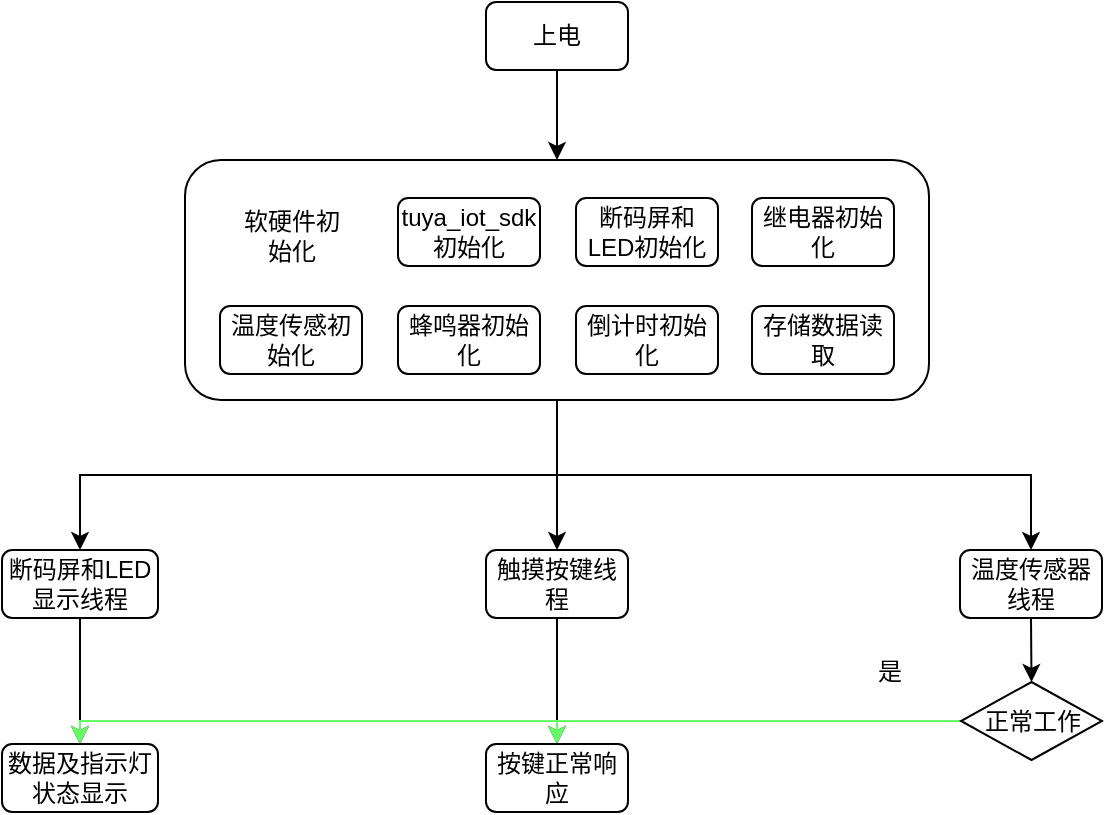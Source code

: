 <mxfile version="16.1.0" type="github">
  <diagram id="3BnJx1z64_xSoNDAaUZk" name="Page-1">
    <mxGraphModel dx="782" dy="402" grid="0" gridSize="10" guides="1" tooltips="1" connect="1" arrows="1" fold="1" page="1" pageScale="1" pageWidth="827" pageHeight="1169" math="0" shadow="0">
      <root>
        <mxCell id="0" />
        <mxCell id="1" parent="0" />
        <mxCell id="YotC0mz9Mo86BZKjXIZa-32" style="edgeStyle=orthogonalEdgeStyle;rounded=0;orthogonalLoop=1;jettySize=auto;html=1;exitX=0.5;exitY=1;exitDx=0;exitDy=0;entryX=0.5;entryY=0;entryDx=0;entryDy=0;" edge="1" parent="1" source="YotC0mz9Mo86BZKjXIZa-1" target="YotC0mz9Mo86BZKjXIZa-31">
          <mxGeometry relative="1" as="geometry" />
        </mxCell>
        <mxCell id="YotC0mz9Mo86BZKjXIZa-1" value="上电" style="rounded=1;whiteSpace=wrap;html=1;" vertex="1" parent="1">
          <mxGeometry x="357" y="85" width="71" height="34" as="geometry" />
        </mxCell>
        <mxCell id="YotC0mz9Mo86BZKjXIZa-2" value="存储数据读取" style="rounded=1;whiteSpace=wrap;html=1;" vertex="1" parent="1">
          <mxGeometry x="490" y="237" width="71" height="34" as="geometry" />
        </mxCell>
        <mxCell id="YotC0mz9Mo86BZKjXIZa-3" value="继电器初始化" style="rounded=1;whiteSpace=wrap;html=1;" vertex="1" parent="1">
          <mxGeometry x="490" y="183" width="71" height="34" as="geometry" />
        </mxCell>
        <mxCell id="YotC0mz9Mo86BZKjXIZa-4" value="断码屏和LED初始化" style="rounded=1;whiteSpace=wrap;html=1;" vertex="1" parent="1">
          <mxGeometry x="402" y="183" width="71" height="34" as="geometry" />
        </mxCell>
        <mxCell id="YotC0mz9Mo86BZKjXIZa-5" value="温度传感初始化" style="rounded=1;whiteSpace=wrap;html=1;" vertex="1" parent="1">
          <mxGeometry x="224" y="237" width="71" height="34" as="geometry" />
        </mxCell>
        <mxCell id="YotC0mz9Mo86BZKjXIZa-6" value="蜂鸣器初始化" style="rounded=1;whiteSpace=wrap;html=1;" vertex="1" parent="1">
          <mxGeometry x="313" y="237" width="71" height="34" as="geometry" />
        </mxCell>
        <mxCell id="YotC0mz9Mo86BZKjXIZa-7" value="倒计时初始化" style="rounded=1;whiteSpace=wrap;html=1;" vertex="1" parent="1">
          <mxGeometry x="402" y="237" width="71" height="34" as="geometry" />
        </mxCell>
        <mxCell id="YotC0mz9Mo86BZKjXIZa-9" value="tuya_iot_sdk初始化" style="rounded=1;whiteSpace=wrap;html=1;" vertex="1" parent="1">
          <mxGeometry x="313" y="183" width="71" height="34" as="geometry" />
        </mxCell>
        <mxCell id="YotC0mz9Mo86BZKjXIZa-41" style="edgeStyle=orthogonalEdgeStyle;rounded=0;orthogonalLoop=1;jettySize=auto;html=1;exitX=0.5;exitY=1;exitDx=0;exitDy=0;entryX=0.5;entryY=0;entryDx=0;entryDy=0;" edge="1" parent="1" source="YotC0mz9Mo86BZKjXIZa-10" target="YotC0mz9Mo86BZKjXIZa-40">
          <mxGeometry relative="1" as="geometry" />
        </mxCell>
        <mxCell id="YotC0mz9Mo86BZKjXIZa-10" value="断码屏和LED显示线程" style="rounded=1;whiteSpace=wrap;html=1;" vertex="1" parent="1">
          <mxGeometry x="115" y="359" width="78" height="34" as="geometry" />
        </mxCell>
        <mxCell id="YotC0mz9Mo86BZKjXIZa-44" style="edgeStyle=orthogonalEdgeStyle;rounded=0;orthogonalLoop=1;jettySize=auto;html=1;exitX=0.5;exitY=1;exitDx=0;exitDy=0;entryX=0.5;entryY=0;entryDx=0;entryDy=0;" edge="1" parent="1" source="YotC0mz9Mo86BZKjXIZa-11" target="YotC0mz9Mo86BZKjXIZa-43">
          <mxGeometry relative="1" as="geometry" />
        </mxCell>
        <mxCell id="YotC0mz9Mo86BZKjXIZa-11" value="触摸按键线程" style="rounded=1;whiteSpace=wrap;html=1;" vertex="1" parent="1">
          <mxGeometry x="357" y="359" width="71" height="34" as="geometry" />
        </mxCell>
        <mxCell id="YotC0mz9Mo86BZKjXIZa-30" style="edgeStyle=orthogonalEdgeStyle;rounded=0;orthogonalLoop=1;jettySize=auto;html=1;exitX=0.5;exitY=1;exitDx=0;exitDy=0;entryX=0.5;entryY=0;entryDx=0;entryDy=0;" edge="1" parent="1" source="YotC0mz9Mo86BZKjXIZa-12" target="YotC0mz9Mo86BZKjXIZa-27">
          <mxGeometry relative="1" as="geometry" />
        </mxCell>
        <mxCell id="YotC0mz9Mo86BZKjXIZa-12" value="温度传感器线程" style="rounded=1;whiteSpace=wrap;html=1;" vertex="1" parent="1">
          <mxGeometry x="594" y="359" width="71" height="34" as="geometry" />
        </mxCell>
        <mxCell id="YotC0mz9Mo86BZKjXIZa-14" value="软硬件初始化" style="text;html=1;strokeColor=none;fillColor=none;align=center;verticalAlign=middle;whiteSpace=wrap;rounded=0;" vertex="1" parent="1">
          <mxGeometry x="229.5" y="187" width="60" height="30" as="geometry" />
        </mxCell>
        <mxCell id="YotC0mz9Mo86BZKjXIZa-45" style="edgeStyle=orthogonalEdgeStyle;rounded=0;orthogonalLoop=1;jettySize=auto;html=1;exitX=0;exitY=0.5;exitDx=0;exitDy=0;entryX=0.5;entryY=0;entryDx=0;entryDy=0;strokeColor=#66FF66;" edge="1" parent="1" source="YotC0mz9Mo86BZKjXIZa-27" target="YotC0mz9Mo86BZKjXIZa-43">
          <mxGeometry relative="1" as="geometry">
            <Array as="points">
              <mxPoint x="393" y="445" />
            </Array>
          </mxGeometry>
        </mxCell>
        <mxCell id="YotC0mz9Mo86BZKjXIZa-46" style="edgeStyle=orthogonalEdgeStyle;rounded=0;orthogonalLoop=1;jettySize=auto;html=1;exitX=0;exitY=0.5;exitDx=0;exitDy=0;entryX=0.5;entryY=0;entryDx=0;entryDy=0;strokeColor=#66FF66;" edge="1" parent="1" source="YotC0mz9Mo86BZKjXIZa-27" target="YotC0mz9Mo86BZKjXIZa-40">
          <mxGeometry relative="1" as="geometry">
            <Array as="points">
              <mxPoint x="154" y="445" />
            </Array>
          </mxGeometry>
        </mxCell>
        <mxCell id="YotC0mz9Mo86BZKjXIZa-27" value="正常工作" style="rhombus;whiteSpace=wrap;html=1;" vertex="1" parent="1">
          <mxGeometry x="594.5" y="425" width="70.5" height="39" as="geometry" />
        </mxCell>
        <mxCell id="YotC0mz9Mo86BZKjXIZa-33" style="edgeStyle=orthogonalEdgeStyle;rounded=0;orthogonalLoop=1;jettySize=auto;html=1;exitX=0.5;exitY=1;exitDx=0;exitDy=0;" edge="1" parent="1" source="YotC0mz9Mo86BZKjXIZa-31" target="YotC0mz9Mo86BZKjXIZa-10">
          <mxGeometry relative="1" as="geometry" />
        </mxCell>
        <mxCell id="YotC0mz9Mo86BZKjXIZa-34" style="edgeStyle=orthogonalEdgeStyle;rounded=0;orthogonalLoop=1;jettySize=auto;html=1;exitX=0.5;exitY=1;exitDx=0;exitDy=0;entryX=0.5;entryY=0;entryDx=0;entryDy=0;" edge="1" parent="1" source="YotC0mz9Mo86BZKjXIZa-31" target="YotC0mz9Mo86BZKjXIZa-11">
          <mxGeometry relative="1" as="geometry" />
        </mxCell>
        <mxCell id="YotC0mz9Mo86BZKjXIZa-35" style="edgeStyle=orthogonalEdgeStyle;rounded=0;orthogonalLoop=1;jettySize=auto;html=1;exitX=0.5;exitY=1;exitDx=0;exitDy=0;" edge="1" parent="1" source="YotC0mz9Mo86BZKjXIZa-31" target="YotC0mz9Mo86BZKjXIZa-12">
          <mxGeometry relative="1" as="geometry" />
        </mxCell>
        <mxCell id="YotC0mz9Mo86BZKjXIZa-31" value="" style="rounded=1;whiteSpace=wrap;html=1;fillColor=none;" vertex="1" parent="1">
          <mxGeometry x="206.5" y="164" width="372" height="120" as="geometry" />
        </mxCell>
        <mxCell id="YotC0mz9Mo86BZKjXIZa-40" value="数据及指示灯状态显示" style="rounded=1;whiteSpace=wrap;html=1;" vertex="1" parent="1">
          <mxGeometry x="115" y="456" width="78" height="34" as="geometry" />
        </mxCell>
        <mxCell id="YotC0mz9Mo86BZKjXIZa-43" value="按键正常响应" style="rounded=1;whiteSpace=wrap;html=1;" vertex="1" parent="1">
          <mxGeometry x="357" y="456" width="71" height="34" as="geometry" />
        </mxCell>
        <mxCell id="YotC0mz9Mo86BZKjXIZa-47" value="是" style="text;html=1;strokeColor=none;fillColor=none;align=center;verticalAlign=middle;whiteSpace=wrap;rounded=0;" vertex="1" parent="1">
          <mxGeometry x="529" y="405" width="60" height="30" as="geometry" />
        </mxCell>
      </root>
    </mxGraphModel>
  </diagram>
</mxfile>

